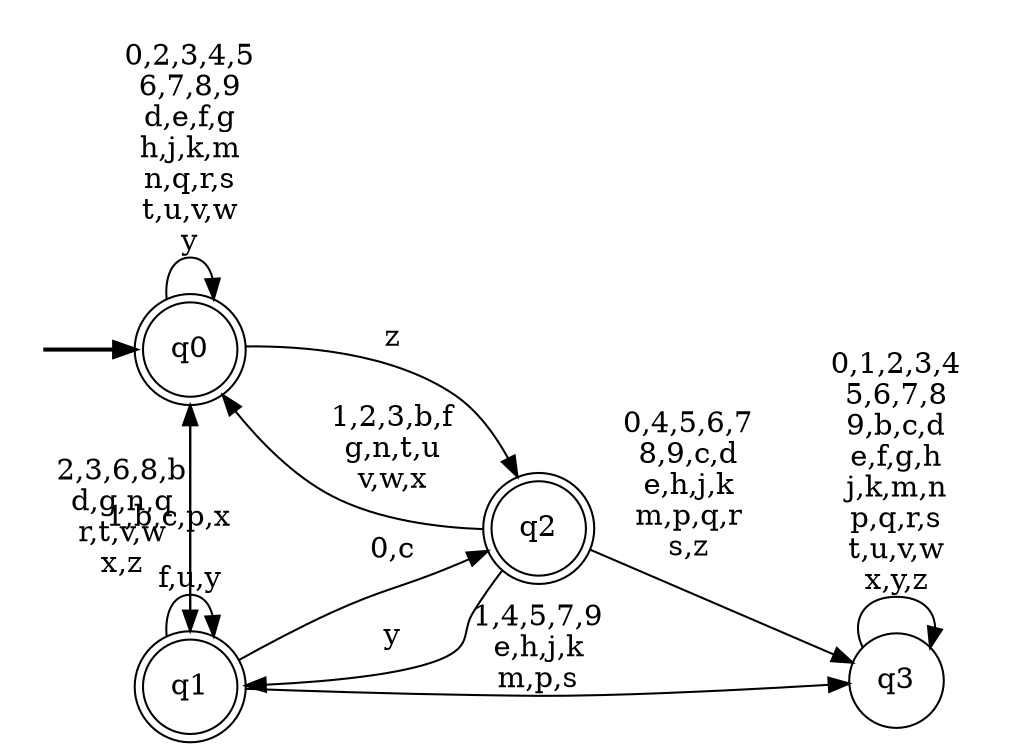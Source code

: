 digraph BlueStar {
__start0 [style = invis, shape = none, label = "", width = 0, height = 0];

rankdir=LR;
size="8,5";

s0 [style="rounded,filled", color="black", fillcolor="white" shape="doublecircle", label="q0"];
s1 [style="rounded,filled", color="black", fillcolor="white" shape="doublecircle", label="q1"];
s2 [style="rounded,filled", color="black", fillcolor="white" shape="doublecircle", label="q2"];
s3 [style="filled", color="black", fillcolor="white" shape="circle", label="q3"];
subgraph cluster_main { 
	graph [pad=".75", ranksep="0.15", nodesep="0.15"];
	 style=invis; 
	__start0 -> s0 [penwidth=2];
}
s0 -> s0 [label="0,2,3,4,5\n6,7,8,9\nd,e,f,g\nh,j,k,m\nn,q,r,s\nt,u,v,w\ny"];
s0 -> s1 [label="1,b,c,p,x"];
s0 -> s2 [label="z"];
s1 -> s0 [label="2,3,6,8,b\nd,g,n,q\nr,t,v,w\nx,z"];
s1 -> s1 [label="f,u,y"];
s1 -> s2 [label="0,c"];
s1 -> s3 [label="1,4,5,7,9\ne,h,j,k\nm,p,s"];
s2 -> s0 [label="1,2,3,b,f\ng,n,t,u\nv,w,x"];
s2 -> s1 [label="y"];
s2 -> s3 [label="0,4,5,6,7\n8,9,c,d\ne,h,j,k\nm,p,q,r\ns,z"];
s3 -> s3 [label="0,1,2,3,4\n5,6,7,8\n9,b,c,d\ne,f,g,h\nj,k,m,n\np,q,r,s\nt,u,v,w\nx,y,z"];

}